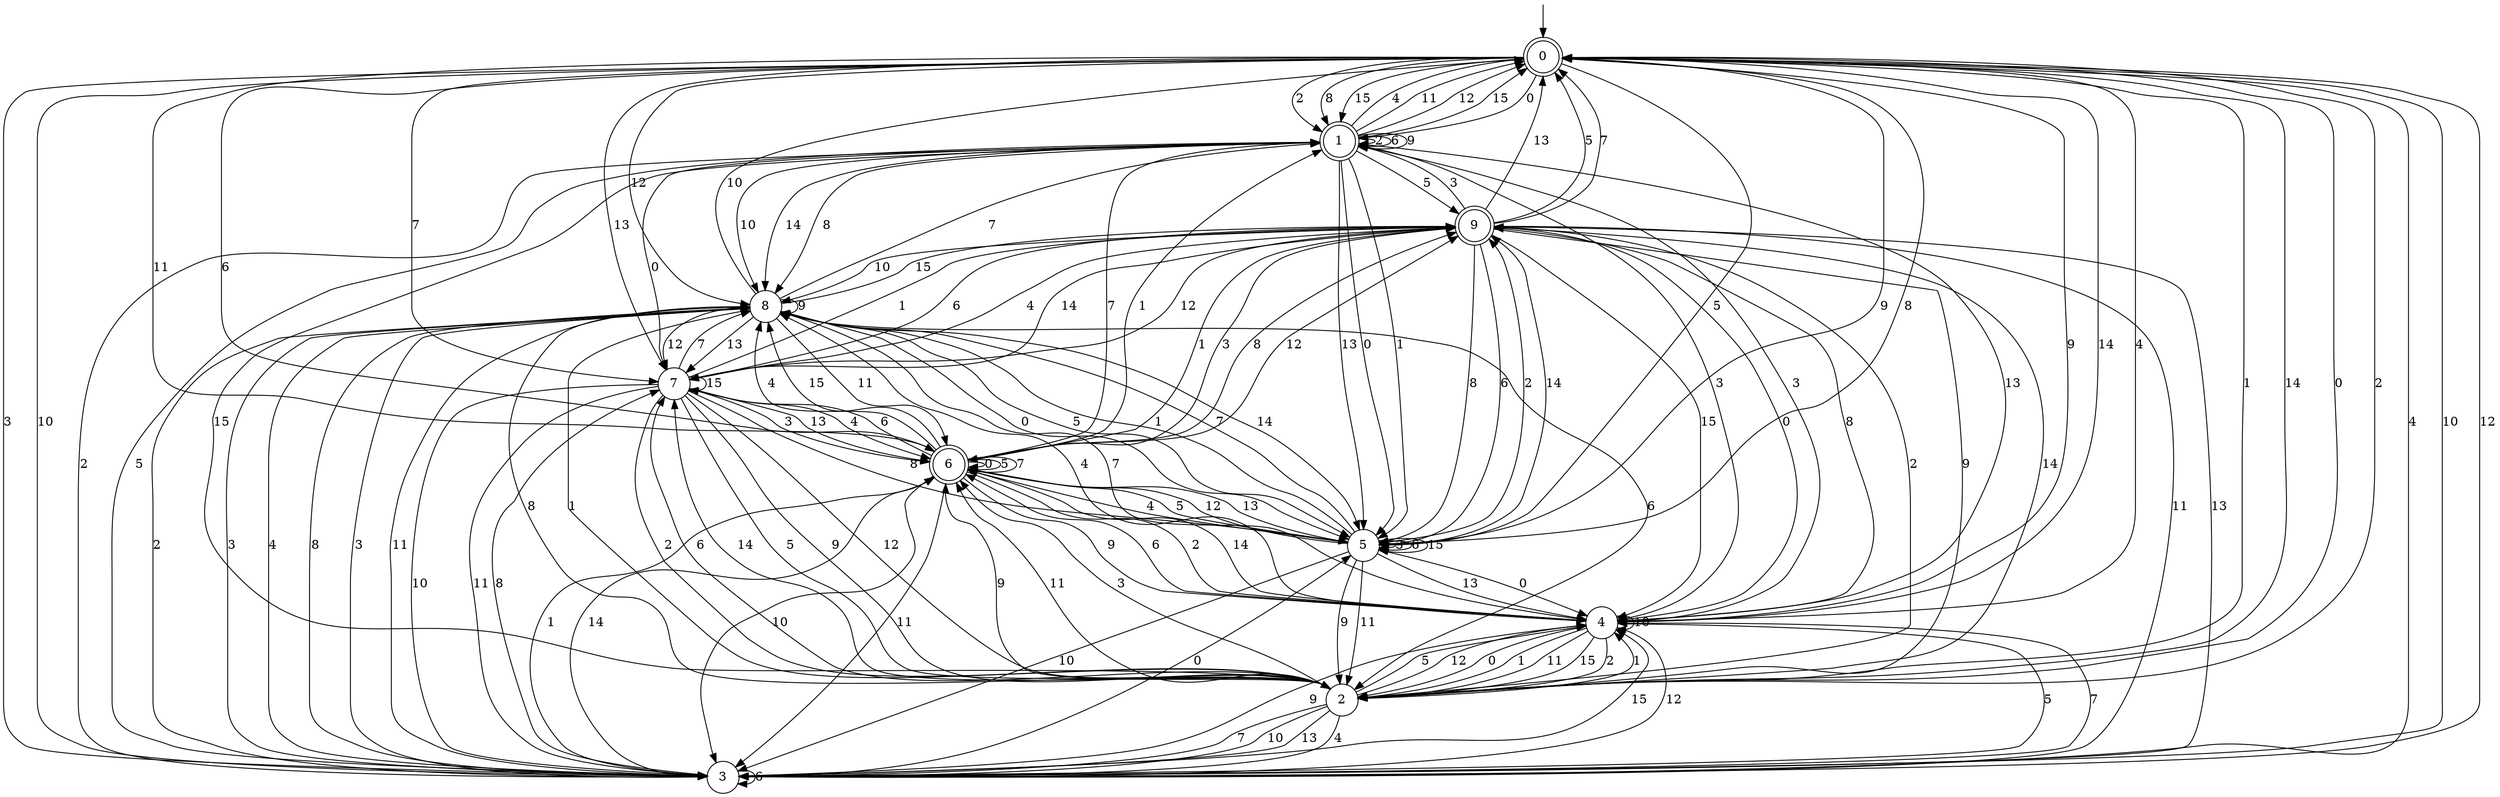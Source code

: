 digraph g {

	s0 [shape="doublecircle" label="0"];
	s1 [shape="doublecircle" label="1"];
	s2 [shape="circle" label="2"];
	s3 [shape="circle" label="3"];
	s4 [shape="circle" label="4"];
	s5 [shape="circle" label="5"];
	s6 [shape="doublecircle" label="6"];
	s7 [shape="circle" label="7"];
	s8 [shape="circle" label="8"];
	s9 [shape="doublecircle" label="9"];
	s0 -> s1 [label="0"];
	s0 -> s2 [label="1"];
	s0 -> s1 [label="2"];
	s0 -> s3 [label="3"];
	s0 -> s4 [label="4"];
	s0 -> s5 [label="5"];
	s0 -> s6 [label="6"];
	s0 -> s7 [label="7"];
	s0 -> s1 [label="8"];
	s0 -> s5 [label="9"];
	s0 -> s3 [label="10"];
	s0 -> s6 [label="11"];
	s0 -> s8 [label="12"];
	s0 -> s7 [label="13"];
	s0 -> s2 [label="14"];
	s0 -> s1 [label="15"];
	s1 -> s5 [label="0"];
	s1 -> s5 [label="1"];
	s1 -> s1 [label="2"];
	s1 -> s4 [label="3"];
	s1 -> s0 [label="4"];
	s1 -> s9 [label="5"];
	s1 -> s1 [label="6"];
	s1 -> s6 [label="7"];
	s1 -> s8 [label="8"];
	s1 -> s1 [label="9"];
	s1 -> s8 [label="10"];
	s1 -> s0 [label="11"];
	s1 -> s0 [label="12"];
	s1 -> s5 [label="13"];
	s1 -> s8 [label="14"];
	s1 -> s0 [label="15"];
	s2 -> s0 [label="0"];
	s2 -> s4 [label="1"];
	s2 -> s0 [label="2"];
	s2 -> s6 [label="3"];
	s2 -> s3 [label="4"];
	s2 -> s4 [label="5"];
	s2 -> s7 [label="6"];
	s2 -> s3 [label="7"];
	s2 -> s8 [label="8"];
	s2 -> s6 [label="9"];
	s2 -> s3 [label="10"];
	s2 -> s6 [label="11"];
	s2 -> s4 [label="12"];
	s2 -> s3 [label="13"];
	s2 -> s7 [label="14"];
	s2 -> s1 [label="15"];
	s3 -> s5 [label="0"];
	s3 -> s6 [label="1"];
	s3 -> s1 [label="2"];
	s3 -> s8 [label="3"];
	s3 -> s0 [label="4"];
	s3 -> s1 [label="5"];
	s3 -> s3 [label="6"];
	s3 -> s4 [label="7"];
	s3 -> s7 [label="8"];
	s3 -> s4 [label="9"];
	s3 -> s0 [label="10"];
	s3 -> s8 [label="11"];
	s3 -> s0 [label="12"];
	s3 -> s9 [label="13"];
	s3 -> s6 [label="14"];
	s3 -> s4 [label="15"];
	s4 -> s2 [label="0"];
	s4 -> s2 [label="1"];
	s4 -> s2 [label="2"];
	s4 -> s1 [label="3"];
	s4 -> s8 [label="4"];
	s4 -> s3 [label="5"];
	s4 -> s6 [label="6"];
	s4 -> s8 [label="7"];
	s4 -> s9 [label="8"];
	s4 -> s0 [label="9"];
	s4 -> s4 [label="10"];
	s4 -> s2 [label="11"];
	s4 -> s3 [label="12"];
	s4 -> s1 [label="13"];
	s4 -> s0 [label="14"];
	s4 -> s2 [label="15"];
	s5 -> s4 [label="0"];
	s5 -> s8 [label="1"];
	s5 -> s9 [label="2"];
	s5 -> s5 [label="3"];
	s5 -> s6 [label="4"];
	s5 -> s6 [label="5"];
	s5 -> s5 [label="6"];
	s5 -> s8 [label="7"];
	s5 -> s0 [label="8"];
	s5 -> s2 [label="9"];
	s5 -> s3 [label="10"];
	s5 -> s2 [label="11"];
	s5 -> s6 [label="12"];
	s5 -> s4 [label="13"];
	s5 -> s9 [label="14"];
	s5 -> s5 [label="15"];
	s6 -> s6 [label="0"];
	s6 -> s1 [label="1"];
	s6 -> s4 [label="2"];
	s6 -> s9 [label="3"];
	s6 -> s8 [label="4"];
	s6 -> s6 [label="5"];
	s6 -> s7 [label="6"];
	s6 -> s6 [label="7"];
	s6 -> s9 [label="8"];
	s6 -> s4 [label="9"];
	s6 -> s3 [label="10"];
	s6 -> s3 [label="11"];
	s6 -> s9 [label="12"];
	s6 -> s5 [label="13"];
	s6 -> s4 [label="14"];
	s6 -> s8 [label="15"];
	s7 -> s1 [label="0"];
	s7 -> s9 [label="1"];
	s7 -> s2 [label="2"];
	s7 -> s6 [label="3"];
	s7 -> s6 [label="4"];
	s7 -> s2 [label="5"];
	s7 -> s9 [label="6"];
	s7 -> s8 [label="7"];
	s7 -> s5 [label="8"];
	s7 -> s2 [label="9"];
	s7 -> s3 [label="10"];
	s7 -> s3 [label="11"];
	s7 -> s2 [label="12"];
	s7 -> s6 [label="13"];
	s7 -> s9 [label="14"];
	s7 -> s7 [label="15"];
	s8 -> s5 [label="0"];
	s8 -> s2 [label="1"];
	s8 -> s3 [label="2"];
	s8 -> s3 [label="3"];
	s8 -> s3 [label="4"];
	s8 -> s5 [label="5"];
	s8 -> s2 [label="6"];
	s8 -> s1 [label="7"];
	s8 -> s3 [label="8"];
	s8 -> s8 [label="9"];
	s8 -> s0 [label="10"];
	s8 -> s6 [label="11"];
	s8 -> s7 [label="12"];
	s8 -> s7 [label="13"];
	s8 -> s5 [label="14"];
	s8 -> s9 [label="15"];
	s9 -> s4 [label="0"];
	s9 -> s6 [label="1"];
	s9 -> s2 [label="2"];
	s9 -> s1 [label="3"];
	s9 -> s7 [label="4"];
	s9 -> s0 [label="5"];
	s9 -> s5 [label="6"];
	s9 -> s0 [label="7"];
	s9 -> s5 [label="8"];
	s9 -> s2 [label="9"];
	s9 -> s8 [label="10"];
	s9 -> s3 [label="11"];
	s9 -> s7 [label="12"];
	s9 -> s0 [label="13"];
	s9 -> s2 [label="14"];
	s9 -> s4 [label="15"];

__start0 [label="" shape="none" width="0" height="0"];
__start0 -> s0;

}
